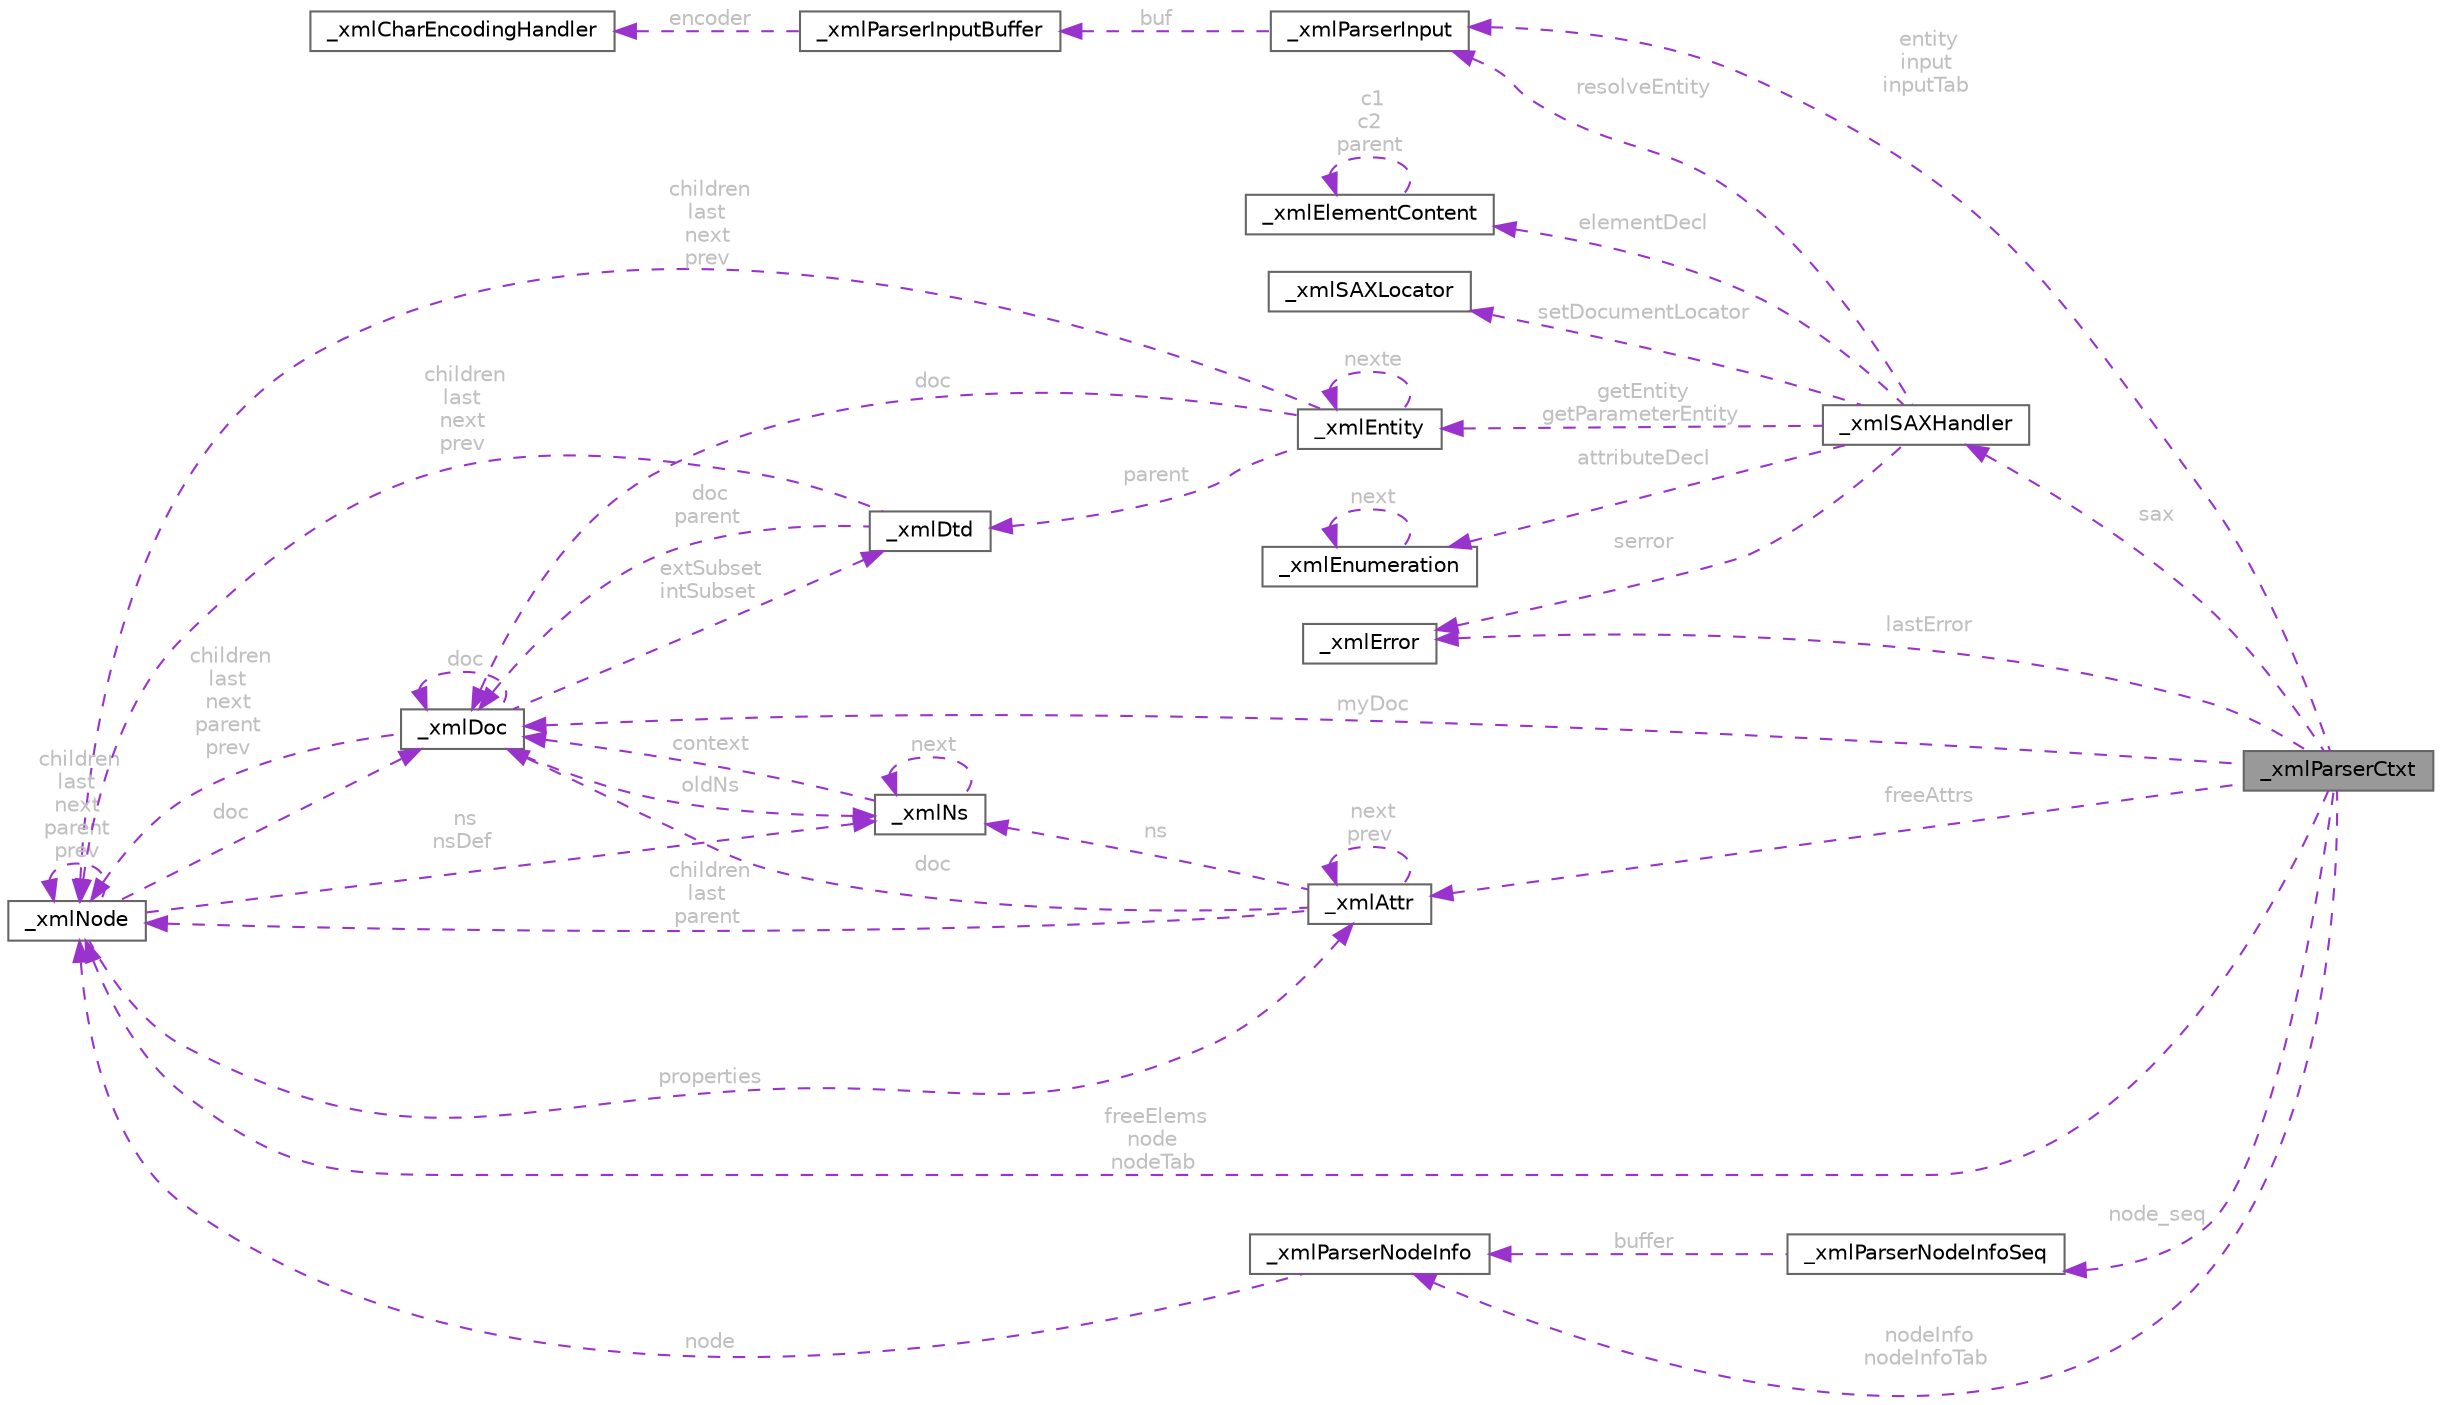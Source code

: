 digraph "_xmlParserCtxt"
{
 // LATEX_PDF_SIZE
  bgcolor="transparent";
  edge [fontname=Helvetica,fontsize=10,labelfontname=Helvetica,labelfontsize=10];
  node [fontname=Helvetica,fontsize=10,shape=box,height=0.2,width=0.4];
  rankdir="LR";
  Node1 [label="_xmlParserCtxt",height=0.2,width=0.4,color="gray40", fillcolor="grey60", style="filled", fontcolor="black",tooltip=" "];
  Node2 -> Node1 [dir="back",color="darkorchid3",style="dashed",label=" sax",fontcolor="grey" ];
  Node2 [label="_xmlSAXHandler",height=0.2,width=0.4,color="gray40", fillcolor="white", style="filled",URL="$struct__xml_s_a_x_handler.html",tooltip=" "];
  Node3 -> Node2 [dir="back",color="darkorchid3",style="dashed",label=" resolveEntity",fontcolor="grey" ];
  Node3 [label="_xmlParserInput",height=0.2,width=0.4,color="gray40", fillcolor="white", style="filled",URL="$struct__xml_parser_input.html",tooltip=" "];
  Node4 -> Node3 [dir="back",color="darkorchid3",style="dashed",label=" buf",fontcolor="grey" ];
  Node4 [label="_xmlParserInputBuffer",height=0.2,width=0.4,color="gray40", fillcolor="white", style="filled",URL="$struct__xml_parser_input_buffer.html",tooltip=" "];
  Node5 -> Node4 [dir="back",color="darkorchid3",style="dashed",label=" encoder",fontcolor="grey" ];
  Node5 [label="_xmlCharEncodingHandler",height=0.2,width=0.4,color="gray40", fillcolor="white", style="filled",URL="$struct__xml_char_encoding_handler.html",tooltip=" "];
  Node6 -> Node2 [dir="back",color="darkorchid3",style="dashed",label=" getEntity\ngetParameterEntity",fontcolor="grey" ];
  Node6 [label="_xmlEntity",height=0.2,width=0.4,color="gray40", fillcolor="white", style="filled",URL="$struct__xml_entity.html",tooltip=" "];
  Node7 -> Node6 [dir="back",color="darkorchid3",style="dashed",label=" children\nlast\nnext\nprev",fontcolor="grey" ];
  Node7 [label="_xmlNode",height=0.2,width=0.4,color="gray40", fillcolor="white", style="filled",URL="$struct__xml_node.html",tooltip=" "];
  Node7 -> Node7 [dir="back",color="darkorchid3",style="dashed",label=" children\nlast\nnext\nparent\nprev",fontcolor="grey" ];
  Node8 -> Node7 [dir="back",color="darkorchid3",style="dashed",label=" doc",fontcolor="grey" ];
  Node8 [label="_xmlDoc",height=0.2,width=0.4,color="gray40", fillcolor="white", style="filled",URL="$struct__xml_doc.html",tooltip=" "];
  Node7 -> Node8 [dir="back",color="darkorchid3",style="dashed",label=" children\nlast\nnext\nparent\nprev",fontcolor="grey" ];
  Node8 -> Node8 [dir="back",color="darkorchid3",style="dashed",label=" doc",fontcolor="grey" ];
  Node9 -> Node8 [dir="back",color="darkorchid3",style="dashed",label=" extSubset\nintSubset",fontcolor="grey" ];
  Node9 [label="_xmlDtd",height=0.2,width=0.4,color="gray40", fillcolor="white", style="filled",URL="$struct__xml_dtd.html",tooltip=" "];
  Node7 -> Node9 [dir="back",color="darkorchid3",style="dashed",label=" children\nlast\nnext\nprev",fontcolor="grey" ];
  Node8 -> Node9 [dir="back",color="darkorchid3",style="dashed",label=" doc\nparent",fontcolor="grey" ];
  Node10 -> Node8 [dir="back",color="darkorchid3",style="dashed",label=" oldNs",fontcolor="grey" ];
  Node10 [label="_xmlNs",height=0.2,width=0.4,color="gray40", fillcolor="white", style="filled",URL="$struct__xml_ns.html",tooltip=" "];
  Node10 -> Node10 [dir="back",color="darkorchid3",style="dashed",label=" next",fontcolor="grey" ];
  Node8 -> Node10 [dir="back",color="darkorchid3",style="dashed",label=" context",fontcolor="grey" ];
  Node10 -> Node7 [dir="back",color="darkorchid3",style="dashed",label=" ns\nnsDef",fontcolor="grey" ];
  Node11 -> Node7 [dir="back",color="darkorchid3",style="dashed",label=" properties",fontcolor="grey" ];
  Node11 [label="_xmlAttr",height=0.2,width=0.4,color="gray40", fillcolor="white", style="filled",URL="$struct__xml_attr.html",tooltip=" "];
  Node7 -> Node11 [dir="back",color="darkorchid3",style="dashed",label=" children\nlast\nparent",fontcolor="grey" ];
  Node11 -> Node11 [dir="back",color="darkorchid3",style="dashed",label=" next\nprev",fontcolor="grey" ];
  Node8 -> Node11 [dir="back",color="darkorchid3",style="dashed",label=" doc",fontcolor="grey" ];
  Node10 -> Node11 [dir="back",color="darkorchid3",style="dashed",label=" ns",fontcolor="grey" ];
  Node9 -> Node6 [dir="back",color="darkorchid3",style="dashed",label=" parent",fontcolor="grey" ];
  Node8 -> Node6 [dir="back",color="darkorchid3",style="dashed",label=" doc",fontcolor="grey" ];
  Node6 -> Node6 [dir="back",color="darkorchid3",style="dashed",label=" nexte",fontcolor="grey" ];
  Node12 -> Node2 [dir="back",color="darkorchid3",style="dashed",label=" attributeDecl",fontcolor="grey" ];
  Node12 [label="_xmlEnumeration",height=0.2,width=0.4,color="gray40", fillcolor="white", style="filled",URL="$struct__xml_enumeration.html",tooltip=" "];
  Node12 -> Node12 [dir="back",color="darkorchid3",style="dashed",label=" next",fontcolor="grey" ];
  Node13 -> Node2 [dir="back",color="darkorchid3",style="dashed",label=" elementDecl",fontcolor="grey" ];
  Node13 [label="_xmlElementContent",height=0.2,width=0.4,color="gray40", fillcolor="white", style="filled",URL="$struct__xml_element_content.html",tooltip=" "];
  Node13 -> Node13 [dir="back",color="darkorchid3",style="dashed",label=" c1\nc2\nparent",fontcolor="grey" ];
  Node14 -> Node2 [dir="back",color="darkorchid3",style="dashed",label=" setDocumentLocator",fontcolor="grey" ];
  Node14 [label="_xmlSAXLocator",height=0.2,width=0.4,color="gray40", fillcolor="white", style="filled",URL="$struct__xml_s_a_x_locator.html",tooltip=" "];
  Node15 -> Node2 [dir="back",color="darkorchid3",style="dashed",label=" serror",fontcolor="grey" ];
  Node15 [label="_xmlError",height=0.2,width=0.4,color="gray40", fillcolor="white", style="filled",URL="$struct__xml_error.html",tooltip=" "];
  Node8 -> Node1 [dir="back",color="darkorchid3",style="dashed",label=" myDoc",fontcolor="grey" ];
  Node3 -> Node1 [dir="back",color="darkorchid3",style="dashed",label=" entity\ninput\ninputTab",fontcolor="grey" ];
  Node7 -> Node1 [dir="back",color="darkorchid3",style="dashed",label=" freeElems\nnode\nnodeTab",fontcolor="grey" ];
  Node16 -> Node1 [dir="back",color="darkorchid3",style="dashed",label=" node_seq",fontcolor="grey" ];
  Node16 [label="_xmlParserNodeInfoSeq",height=0.2,width=0.4,color="gray40", fillcolor="white", style="filled",URL="$struct__xml_parser_node_info_seq.html",tooltip=" "];
  Node17 -> Node16 [dir="back",color="darkorchid3",style="dashed",label=" buffer",fontcolor="grey" ];
  Node17 [label="_xmlParserNodeInfo",height=0.2,width=0.4,color="gray40", fillcolor="white", style="filled",URL="$struct__xml_parser_node_info.html",tooltip=" "];
  Node7 -> Node17 [dir="back",color="darkorchid3",style="dashed",label=" node",fontcolor="grey" ];
  Node11 -> Node1 [dir="back",color="darkorchid3",style="dashed",label=" freeAttrs",fontcolor="grey" ];
  Node15 -> Node1 [dir="back",color="darkorchid3",style="dashed",label=" lastError",fontcolor="grey" ];
  Node17 -> Node1 [dir="back",color="darkorchid3",style="dashed",label=" nodeInfo\nnodeInfoTab",fontcolor="grey" ];
}
